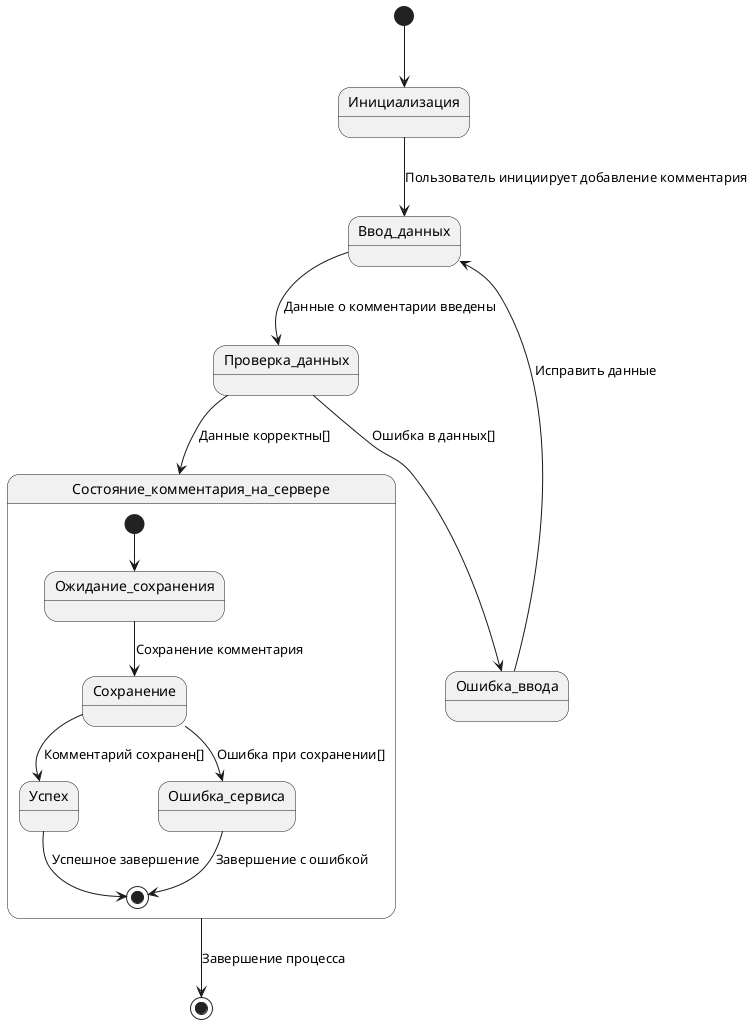 @startuml
[*] --> Инициализация

Инициализация --> Ввод_данных : Пользователь инициирует добавление комментария

Ввод_данных --> Проверка_данных : Данные о комментарии введены

Проверка_данных --> Ошибка_ввода : Ошибка в данных[]
Проверка_данных --> Состояние_комментария_на_сервере : Данные корректны[]

Ошибка_ввода --> Ввод_данных : Исправить данные



state Состояние_комментария_на_сервере {
    [*] --> Ожидание_сохранения
    Ожидание_сохранения --> Сохранение : Сохранение комментария
    Сохранение --> Успех : Комментарий сохранен[]
    Сохранение --> Ошибка_сервиса : Ошибка при сохранении[]
    Ошибка_сервиса --> [*] : Завершение с ошибкой
    Успех --> [*] : Успешное завершение
}

Состояние_комментария_на_сервере --> [*] : Завершение процесса


@enduml
